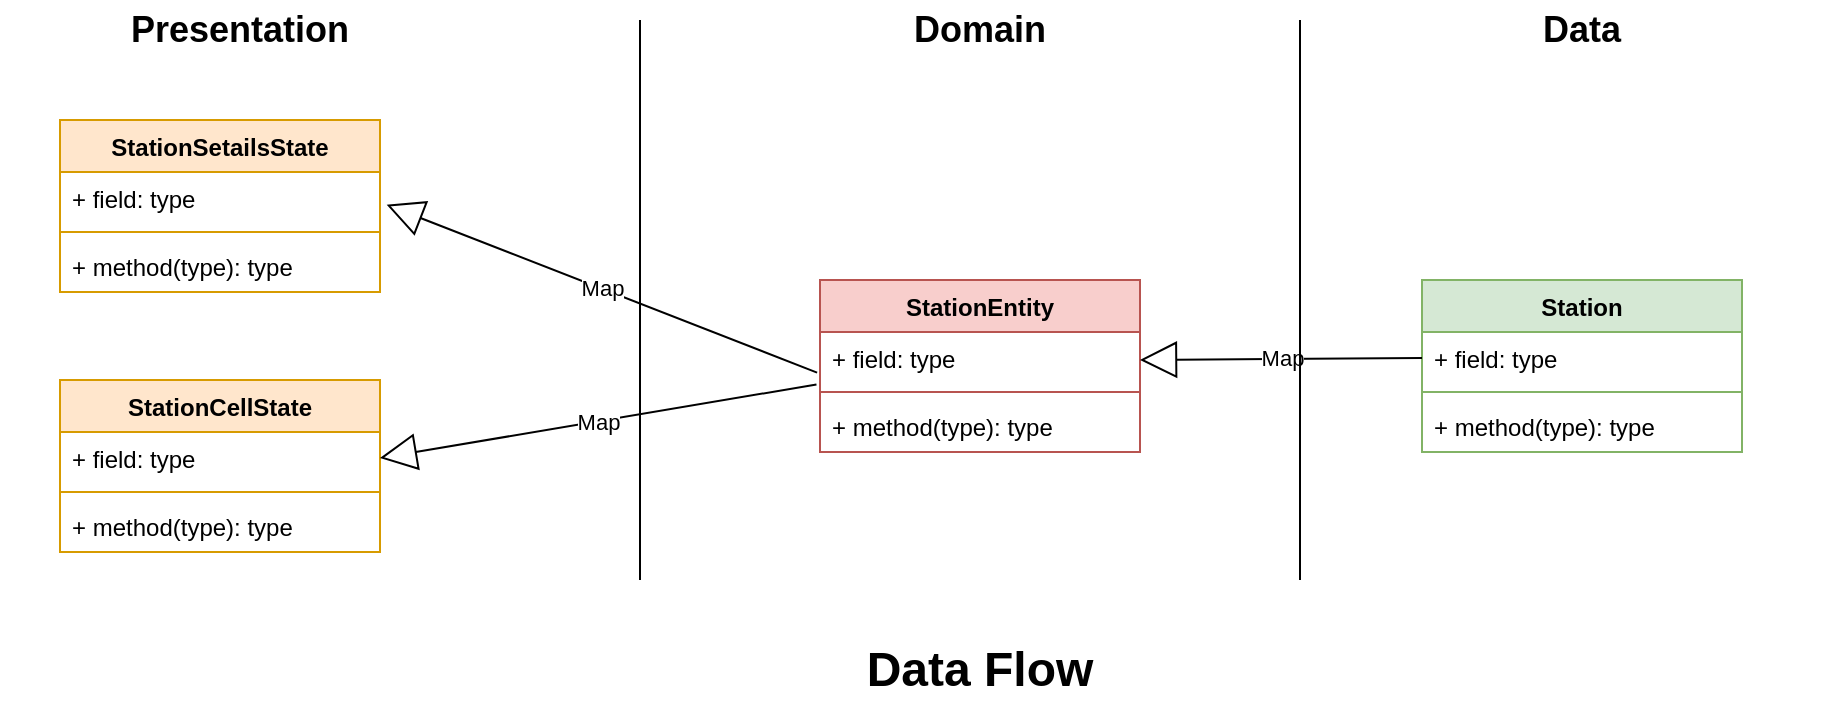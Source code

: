 <mxfile version="24.8.3">
  <diagram name="Page-1" id="wB0KaAIcqGfLSeRNMPcj">
    <mxGraphModel dx="1853" dy="582" grid="1" gridSize="10" guides="1" tooltips="1" connect="1" arrows="1" fold="1" page="1" pageScale="1" pageWidth="827" pageHeight="1169" math="0" shadow="0">
      <root>
        <mxCell id="0" />
        <mxCell id="1" parent="0" />
        <mxCell id="xW_LnrqX9bMiiNisbBdZ-1" value="Station" style="swimlane;fontStyle=1;align=center;verticalAlign=top;childLayout=stackLayout;horizontal=1;startSize=26;horizontalStack=0;resizeParent=1;resizeParentMax=0;resizeLast=0;collapsible=1;marginBottom=0;whiteSpace=wrap;html=1;fillColor=#d5e8d4;strokeColor=#82b366;" parent="1" vertex="1">
          <mxGeometry x="661" y="730" width="160" height="86" as="geometry" />
        </mxCell>
        <mxCell id="xW_LnrqX9bMiiNisbBdZ-2" value="+ field: type" style="text;strokeColor=none;fillColor=none;align=left;verticalAlign=top;spacingLeft=4;spacingRight=4;overflow=hidden;rotatable=0;points=[[0,0.5],[1,0.5]];portConstraint=eastwest;whiteSpace=wrap;html=1;" parent="xW_LnrqX9bMiiNisbBdZ-1" vertex="1">
          <mxGeometry y="26" width="160" height="26" as="geometry" />
        </mxCell>
        <mxCell id="xW_LnrqX9bMiiNisbBdZ-3" value="" style="line;strokeWidth=1;fillColor=none;align=left;verticalAlign=middle;spacingTop=-1;spacingLeft=3;spacingRight=3;rotatable=0;labelPosition=right;points=[];portConstraint=eastwest;strokeColor=inherit;" parent="xW_LnrqX9bMiiNisbBdZ-1" vertex="1">
          <mxGeometry y="52" width="160" height="8" as="geometry" />
        </mxCell>
        <mxCell id="xW_LnrqX9bMiiNisbBdZ-4" value="+ method(type): type" style="text;strokeColor=none;fillColor=none;align=left;verticalAlign=top;spacingLeft=4;spacingRight=4;overflow=hidden;rotatable=0;points=[[0,0.5],[1,0.5]];portConstraint=eastwest;whiteSpace=wrap;html=1;" parent="xW_LnrqX9bMiiNisbBdZ-1" vertex="1">
          <mxGeometry y="60" width="160" height="26" as="geometry" />
        </mxCell>
        <mxCell id="xW_LnrqX9bMiiNisbBdZ-5" value="StationEntity" style="swimlane;fontStyle=1;align=center;verticalAlign=top;childLayout=stackLayout;horizontal=1;startSize=26;horizontalStack=0;resizeParent=1;resizeParentMax=0;resizeLast=0;collapsible=1;marginBottom=0;whiteSpace=wrap;html=1;fillColor=#f8cecc;strokeColor=#b85450;" parent="1" vertex="1">
          <mxGeometry x="360" y="730" width="160" height="86" as="geometry" />
        </mxCell>
        <mxCell id="xW_LnrqX9bMiiNisbBdZ-6" value="+ field: type" style="text;strokeColor=none;fillColor=none;align=left;verticalAlign=top;spacingLeft=4;spacingRight=4;overflow=hidden;rotatable=0;points=[[0,0.5],[1,0.5]];portConstraint=eastwest;whiteSpace=wrap;html=1;" parent="xW_LnrqX9bMiiNisbBdZ-5" vertex="1">
          <mxGeometry y="26" width="160" height="26" as="geometry" />
        </mxCell>
        <mxCell id="xW_LnrqX9bMiiNisbBdZ-7" value="" style="line;strokeWidth=1;fillColor=none;align=left;verticalAlign=middle;spacingTop=-1;spacingLeft=3;spacingRight=3;rotatable=0;labelPosition=right;points=[];portConstraint=eastwest;strokeColor=inherit;" parent="xW_LnrqX9bMiiNisbBdZ-5" vertex="1">
          <mxGeometry y="52" width="160" height="8" as="geometry" />
        </mxCell>
        <mxCell id="xW_LnrqX9bMiiNisbBdZ-8" value="+ method(type): type" style="text;strokeColor=none;fillColor=none;align=left;verticalAlign=top;spacingLeft=4;spacingRight=4;overflow=hidden;rotatable=0;points=[[0,0.5],[1,0.5]];portConstraint=eastwest;whiteSpace=wrap;html=1;" parent="xW_LnrqX9bMiiNisbBdZ-5" vertex="1">
          <mxGeometry y="60" width="160" height="26" as="geometry" />
        </mxCell>
        <mxCell id="xW_LnrqX9bMiiNisbBdZ-9" value="StationCellState" style="swimlane;fontStyle=1;align=center;verticalAlign=top;childLayout=stackLayout;horizontal=1;startSize=26;horizontalStack=0;resizeParent=1;resizeParentMax=0;resizeLast=0;collapsible=1;marginBottom=0;whiteSpace=wrap;html=1;fillColor=#ffe6cc;strokeColor=#d79b00;" parent="1" vertex="1">
          <mxGeometry x="-20" y="780" width="160" height="86" as="geometry" />
        </mxCell>
        <mxCell id="xW_LnrqX9bMiiNisbBdZ-10" value="+ field: type" style="text;strokeColor=none;fillColor=none;align=left;verticalAlign=top;spacingLeft=4;spacingRight=4;overflow=hidden;rotatable=0;points=[[0,0.5],[1,0.5]];portConstraint=eastwest;whiteSpace=wrap;html=1;" parent="xW_LnrqX9bMiiNisbBdZ-9" vertex="1">
          <mxGeometry y="26" width="160" height="26" as="geometry" />
        </mxCell>
        <mxCell id="xW_LnrqX9bMiiNisbBdZ-11" value="" style="line;strokeWidth=1;fillColor=none;align=left;verticalAlign=middle;spacingTop=-1;spacingLeft=3;spacingRight=3;rotatable=0;labelPosition=right;points=[];portConstraint=eastwest;strokeColor=inherit;" parent="xW_LnrqX9bMiiNisbBdZ-9" vertex="1">
          <mxGeometry y="52" width="160" height="8" as="geometry" />
        </mxCell>
        <mxCell id="xW_LnrqX9bMiiNisbBdZ-12" value="+ method(type): type" style="text;strokeColor=none;fillColor=none;align=left;verticalAlign=top;spacingLeft=4;spacingRight=4;overflow=hidden;rotatable=0;points=[[0,0.5],[1,0.5]];portConstraint=eastwest;whiteSpace=wrap;html=1;" parent="xW_LnrqX9bMiiNisbBdZ-9" vertex="1">
          <mxGeometry y="60" width="160" height="26" as="geometry" />
        </mxCell>
        <mxCell id="xW_LnrqX9bMiiNisbBdZ-13" value="StationSetailsState" style="swimlane;fontStyle=1;align=center;verticalAlign=top;childLayout=stackLayout;horizontal=1;startSize=26;horizontalStack=0;resizeParent=1;resizeParentMax=0;resizeLast=0;collapsible=1;marginBottom=0;whiteSpace=wrap;html=1;fillColor=#ffe6cc;strokeColor=#d79b00;" parent="1" vertex="1">
          <mxGeometry x="-20" y="650" width="160" height="86" as="geometry" />
        </mxCell>
        <mxCell id="xW_LnrqX9bMiiNisbBdZ-14" value="+ field: type" style="text;strokeColor=none;fillColor=none;align=left;verticalAlign=top;spacingLeft=4;spacingRight=4;overflow=hidden;rotatable=0;points=[[0,0.5],[1,0.5]];portConstraint=eastwest;whiteSpace=wrap;html=1;" parent="xW_LnrqX9bMiiNisbBdZ-13" vertex="1">
          <mxGeometry y="26" width="160" height="26" as="geometry" />
        </mxCell>
        <mxCell id="xW_LnrqX9bMiiNisbBdZ-15" value="" style="line;strokeWidth=1;fillColor=none;align=left;verticalAlign=middle;spacingTop=-1;spacingLeft=3;spacingRight=3;rotatable=0;labelPosition=right;points=[];portConstraint=eastwest;strokeColor=inherit;" parent="xW_LnrqX9bMiiNisbBdZ-13" vertex="1">
          <mxGeometry y="52" width="160" height="8" as="geometry" />
        </mxCell>
        <mxCell id="xW_LnrqX9bMiiNisbBdZ-16" value="+ method(type): type" style="text;strokeColor=none;fillColor=none;align=left;verticalAlign=top;spacingLeft=4;spacingRight=4;overflow=hidden;rotatable=0;points=[[0,0.5],[1,0.5]];portConstraint=eastwest;whiteSpace=wrap;html=1;" parent="xW_LnrqX9bMiiNisbBdZ-13" vertex="1">
          <mxGeometry y="60" width="160" height="26" as="geometry" />
        </mxCell>
        <mxCell id="xW_LnrqX9bMiiNisbBdZ-17" value="Map" style="endArrow=block;endSize=16;endFill=0;html=1;rounded=0;exitX=-0.009;exitY=0.78;exitDx=0;exitDy=0;exitPerimeter=0;entryX=1.021;entryY=0.631;entryDx=0;entryDy=0;entryPerimeter=0;" parent="1" source="xW_LnrqX9bMiiNisbBdZ-6" target="xW_LnrqX9bMiiNisbBdZ-14" edge="1">
          <mxGeometry width="160" relative="1" as="geometry">
            <mxPoint x="160" y="700" as="sourcePoint" />
            <mxPoint x="347" y="759" as="targetPoint" />
          </mxGeometry>
        </mxCell>
        <mxCell id="xW_LnrqX9bMiiNisbBdZ-18" value="Map" style="endArrow=block;endSize=16;endFill=0;html=1;rounded=0;exitX=-0.011;exitY=1.01;exitDx=0;exitDy=0;exitPerimeter=0;entryX=1;entryY=0.5;entryDx=0;entryDy=0;" parent="1" source="xW_LnrqX9bMiiNisbBdZ-6" target="xW_LnrqX9bMiiNisbBdZ-10" edge="1">
          <mxGeometry width="160" relative="1" as="geometry">
            <mxPoint x="369" y="786" as="sourcePoint" />
            <mxPoint x="153" y="702" as="targetPoint" />
          </mxGeometry>
        </mxCell>
        <mxCell id="xW_LnrqX9bMiiNisbBdZ-19" value="Map" style="endArrow=block;endSize=16;endFill=0;html=1;rounded=0;exitX=0;exitY=0.5;exitDx=0;exitDy=0;entryX=1.021;entryY=0.631;entryDx=0;entryDy=0;entryPerimeter=0;" parent="1" source="xW_LnrqX9bMiiNisbBdZ-2" edge="1">
          <mxGeometry width="160" relative="1" as="geometry">
            <mxPoint x="736" y="854" as="sourcePoint" />
            <mxPoint x="520" y="770" as="targetPoint" />
          </mxGeometry>
        </mxCell>
        <mxCell id="xW_LnrqX9bMiiNisbBdZ-20" value="Data Flow" style="text;html=1;align=center;verticalAlign=middle;whiteSpace=wrap;rounded=0;fontStyle=1;fontSize=24;" parent="1" vertex="1">
          <mxGeometry x="320" y="910" width="240" height="30" as="geometry" />
        </mxCell>
        <mxCell id="HygIelCEYofL3ocRSIwU-1" value="" style="endArrow=none;html=1;rounded=0;" edge="1" parent="1">
          <mxGeometry width="50" height="50" relative="1" as="geometry">
            <mxPoint x="270" y="880" as="sourcePoint" />
            <mxPoint x="270" y="600" as="targetPoint" />
          </mxGeometry>
        </mxCell>
        <mxCell id="HygIelCEYofL3ocRSIwU-2" value="" style="endArrow=none;html=1;rounded=0;" edge="1" parent="1">
          <mxGeometry width="50" height="50" relative="1" as="geometry">
            <mxPoint x="600" y="880" as="sourcePoint" />
            <mxPoint x="600" y="600" as="targetPoint" />
          </mxGeometry>
        </mxCell>
        <mxCell id="HygIelCEYofL3ocRSIwU-3" value="Presentation" style="text;html=1;align=center;verticalAlign=middle;whiteSpace=wrap;rounded=0;fontStyle=1;fontSize=18;" vertex="1" parent="1">
          <mxGeometry x="-50" y="590" width="240" height="30" as="geometry" />
        </mxCell>
        <mxCell id="HygIelCEYofL3ocRSIwU-4" value="Domain" style="text;html=1;align=center;verticalAlign=middle;whiteSpace=wrap;rounded=0;fontStyle=1;fontSize=18;" vertex="1" parent="1">
          <mxGeometry x="320" y="590" width="240" height="30" as="geometry" />
        </mxCell>
        <mxCell id="HygIelCEYofL3ocRSIwU-5" value="Data" style="text;html=1;align=center;verticalAlign=middle;whiteSpace=wrap;rounded=0;fontStyle=1;fontSize=18;" vertex="1" parent="1">
          <mxGeometry x="621" y="590" width="240" height="30" as="geometry" />
        </mxCell>
      </root>
    </mxGraphModel>
  </diagram>
</mxfile>
